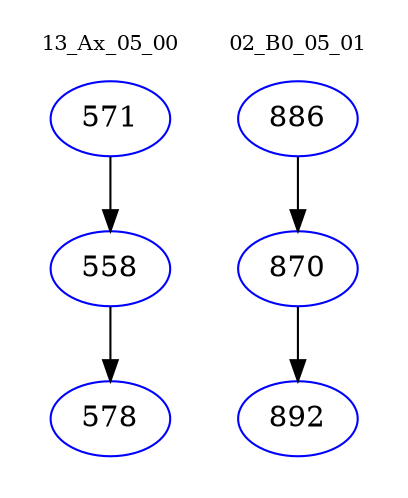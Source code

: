 digraph{
subgraph cluster_0 {
color = white
label = "13_Ax_05_00";
fontsize=10;
T0_571 [label="571", color="blue"]
T0_571 -> T0_558 [color="black"]
T0_558 [label="558", color="blue"]
T0_558 -> T0_578 [color="black"]
T0_578 [label="578", color="blue"]
}
subgraph cluster_1 {
color = white
label = "02_B0_05_01";
fontsize=10;
T1_886 [label="886", color="blue"]
T1_886 -> T1_870 [color="black"]
T1_870 [label="870", color="blue"]
T1_870 -> T1_892 [color="black"]
T1_892 [label="892", color="blue"]
}
}
